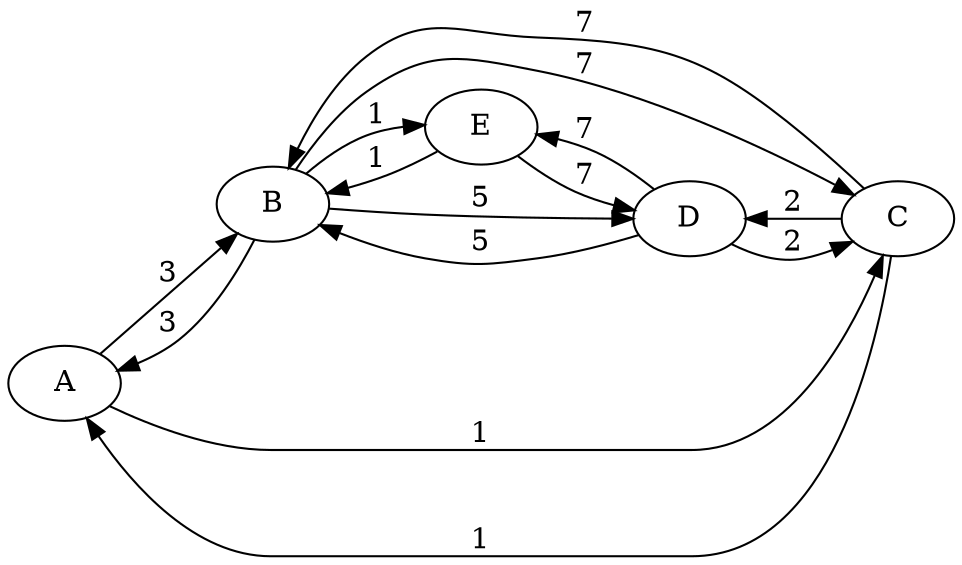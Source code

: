 digraph dij {
	rankdir=LR
	A -> B [label=3]
	A -> C [label=1]
	B -> A [label=3]
	B -> C [label=7]
	B -> D [label=5]
	B -> E [label=1]
	C -> A [label=1]
	C -> B [label=7]
	C -> D [label=2]
	D -> B [label=5]
	D -> C [label=2]
	D -> E [label=7]
	E -> B [label=1]
	E -> D [label=7]
}
